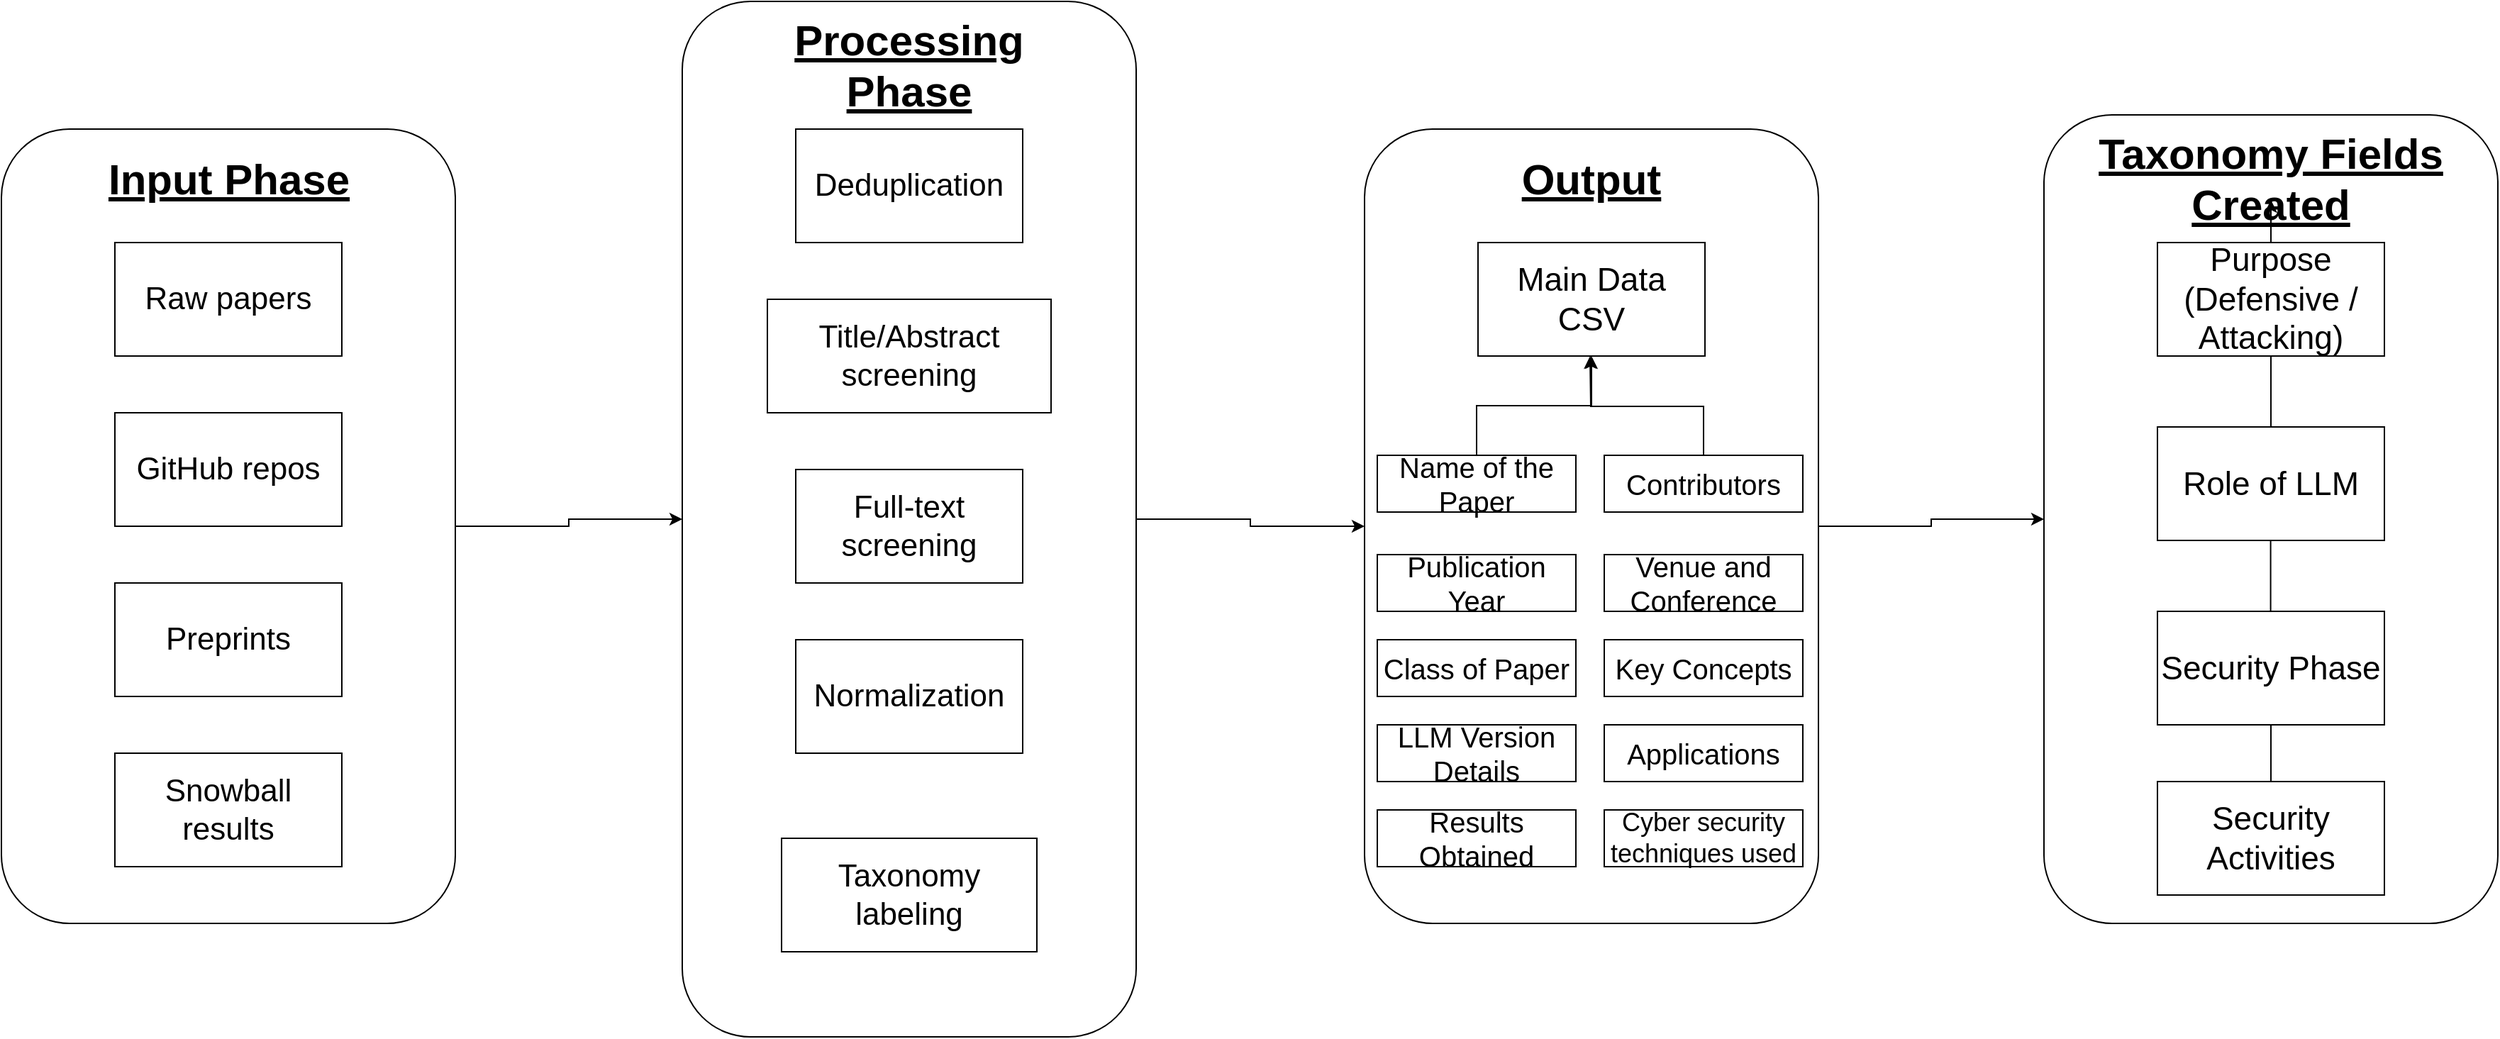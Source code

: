 <mxfile version="28.2.8">
  <diagram name="Page-1" id="MMgxCEddrgRY_YAbqDCh">
    <mxGraphModel dx="1830" dy="2142" grid="1" gridSize="10" guides="1" tooltips="1" connect="1" arrows="1" fold="1" page="1" pageScale="1" pageWidth="827" pageHeight="1169" math="0" shadow="0">
      <root>
        <mxCell id="0" />
        <mxCell id="1" parent="0" />
        <mxCell id="hIhfDgIC340DiDdBrvi9-67" style="edgeStyle=orthogonalEdgeStyle;rounded=0;orthogonalLoop=1;jettySize=auto;html=1;entryX=0;entryY=0.5;entryDx=0;entryDy=0;" parent="1" source="hIhfDgIC340DiDdBrvi9-6" target="hIhfDgIC340DiDdBrvi9-10" edge="1">
          <mxGeometry relative="1" as="geometry" />
        </mxCell>
        <mxCell id="hIhfDgIC340DiDdBrvi9-6" value="" style="rounded=1;whiteSpace=wrap;html=1;" parent="1" vertex="1">
          <mxGeometry x="280" width="320" height="560" as="geometry" />
        </mxCell>
        <mxCell id="hIhfDgIC340DiDdBrvi9-1" value="&lt;font&gt;Raw papers&lt;/font&gt;" style="rounded=0;whiteSpace=wrap;html=1;fontSize=22;" parent="1" vertex="1">
          <mxGeometry x="360" y="80" width="160" height="80" as="geometry" />
        </mxCell>
        <mxCell id="hIhfDgIC340DiDdBrvi9-3" value="&lt;font&gt;GitHub repos&lt;/font&gt;" style="rounded=0;whiteSpace=wrap;html=1;fontSize=22;" parent="1" vertex="1">
          <mxGeometry x="360" y="200" width="160" height="80" as="geometry" />
        </mxCell>
        <mxCell id="hIhfDgIC340DiDdBrvi9-4" value="&lt;font&gt;Preprints&lt;/font&gt;" style="rounded=0;whiteSpace=wrap;html=1;fontSize=22;" parent="1" vertex="1">
          <mxGeometry x="360" y="320" width="160" height="80" as="geometry" />
        </mxCell>
        <mxCell id="hIhfDgIC340DiDdBrvi9-7" value="&lt;font&gt;Snowball results&lt;/font&gt;" style="rounded=0;whiteSpace=wrap;html=1;fontSize=22;" parent="1" vertex="1">
          <mxGeometry x="360" y="440" width="160" height="80" as="geometry" />
        </mxCell>
        <mxCell id="hIhfDgIC340DiDdBrvi9-8" value="&lt;font&gt;&lt;u&gt;Input Phase&lt;/u&gt;&lt;/font&gt;" style="text;html=1;align=center;verticalAlign=middle;whiteSpace=wrap;rounded=0;fontSize=30;fontStyle=1" parent="1" vertex="1">
          <mxGeometry x="337.5" y="20" width="205" height="30" as="geometry" />
        </mxCell>
        <mxCell id="hIhfDgIC340DiDdBrvi9-68" style="edgeStyle=orthogonalEdgeStyle;rounded=0;orthogonalLoop=1;jettySize=auto;html=1;entryX=0;entryY=0.5;entryDx=0;entryDy=0;" parent="1" source="hIhfDgIC340DiDdBrvi9-10" target="hIhfDgIC340DiDdBrvi9-17" edge="1">
          <mxGeometry relative="1" as="geometry" />
        </mxCell>
        <mxCell id="hIhfDgIC340DiDdBrvi9-10" value="" style="rounded=1;whiteSpace=wrap;html=1;" parent="1" vertex="1">
          <mxGeometry x="760" y="-90" width="320" height="730" as="geometry" />
        </mxCell>
        <mxCell id="hIhfDgIC340DiDdBrvi9-11" value="&lt;font&gt;Deduplication&lt;/font&gt;" style="rounded=0;whiteSpace=wrap;html=1;fontSize=22;" parent="1" vertex="1">
          <mxGeometry x="840" width="160" height="80" as="geometry" />
        </mxCell>
        <mxCell id="hIhfDgIC340DiDdBrvi9-12" value="&lt;font&gt;Title/Abstract screening&lt;/font&gt;" style="rounded=0;whiteSpace=wrap;html=1;fontSize=22;" parent="1" vertex="1">
          <mxGeometry x="820" y="120" width="200" height="80" as="geometry" />
        </mxCell>
        <mxCell id="hIhfDgIC340DiDdBrvi9-13" value="&lt;font&gt;Full-text screening&lt;/font&gt;" style="rounded=0;whiteSpace=wrap;html=1;fontSize=22;" parent="1" vertex="1">
          <mxGeometry x="840" y="240" width="160" height="80" as="geometry" />
        </mxCell>
        <mxCell id="hIhfDgIC340DiDdBrvi9-14" value="&lt;font&gt;Normalization&lt;/font&gt;" style="rounded=0;whiteSpace=wrap;html=1;fontSize=22;" parent="1" vertex="1">
          <mxGeometry x="840" y="360" width="160" height="80" as="geometry" />
        </mxCell>
        <mxCell id="hIhfDgIC340DiDdBrvi9-15" value="&lt;font&gt;&lt;u&gt;Processing Phase&lt;/u&gt;&lt;/font&gt;" style="text;html=1;align=center;verticalAlign=middle;whiteSpace=wrap;rounded=0;fontStyle=1;fontSize=30;" parent="1" vertex="1">
          <mxGeometry x="820" y="-60" width="200" height="30" as="geometry" />
        </mxCell>
        <mxCell id="hIhfDgIC340DiDdBrvi9-16" value="&lt;font&gt;Taxonomy labeling&lt;/font&gt;" style="rounded=0;whiteSpace=wrap;html=1;fontSize=22;" parent="1" vertex="1">
          <mxGeometry x="830" y="500" width="180" height="80" as="geometry" />
        </mxCell>
        <mxCell id="hIhfDgIC340DiDdBrvi9-69" style="edgeStyle=orthogonalEdgeStyle;rounded=0;orthogonalLoop=1;jettySize=auto;html=1;entryX=0;entryY=0.5;entryDx=0;entryDy=0;" parent="1" source="hIhfDgIC340DiDdBrvi9-17" target="hIhfDgIC340DiDdBrvi9-44" edge="1">
          <mxGeometry relative="1" as="geometry" />
        </mxCell>
        <mxCell id="hIhfDgIC340DiDdBrvi9-17" value="" style="rounded=1;whiteSpace=wrap;html=1;" parent="1" vertex="1">
          <mxGeometry x="1241" width="320" height="560" as="geometry" />
        </mxCell>
        <mxCell id="hIhfDgIC340DiDdBrvi9-18" value="&lt;font&gt;Main Data CSV&lt;/font&gt;" style="rounded=0;whiteSpace=wrap;html=1;fontSize=23;" parent="1" vertex="1">
          <mxGeometry x="1321" y="80" width="160" height="80" as="geometry" />
        </mxCell>
        <mxCell id="hIhfDgIC340DiDdBrvi9-22" value="&lt;font&gt;&lt;u&gt;Output&lt;/u&gt;&lt;/font&gt;" style="text;html=1;align=center;verticalAlign=middle;whiteSpace=wrap;rounded=0;fontStyle=1;fontSize=30;" parent="1" vertex="1">
          <mxGeometry x="1331" y="20" width="140" height="30" as="geometry" />
        </mxCell>
        <mxCell id="hIhfDgIC340DiDdBrvi9-57" style="edgeStyle=orthogonalEdgeStyle;rounded=0;orthogonalLoop=1;jettySize=auto;html=1;exitX=0.5;exitY=0;exitDx=0;exitDy=0;entryX=0.5;entryY=1;entryDx=0;entryDy=0;" parent="1" source="hIhfDgIC340DiDdBrvi9-32" target="hIhfDgIC340DiDdBrvi9-18" edge="1">
          <mxGeometry relative="1" as="geometry" />
        </mxCell>
        <mxCell id="hIhfDgIC340DiDdBrvi9-32" value="&lt;font&gt;Name of the Paper&lt;/font&gt;" style="rounded=0;whiteSpace=wrap;html=1;fontSize=20;" parent="1" vertex="1">
          <mxGeometry x="1250" y="230" width="140" height="40" as="geometry" />
        </mxCell>
        <mxCell id="hIhfDgIC340DiDdBrvi9-58" style="edgeStyle=orthogonalEdgeStyle;rounded=0;orthogonalLoop=1;jettySize=auto;html=1;exitX=0.5;exitY=0;exitDx=0;exitDy=0;" parent="1" source="hIhfDgIC340DiDdBrvi9-33" edge="1">
          <mxGeometry relative="1" as="geometry">
            <mxPoint x="1400" y="160" as="targetPoint" />
          </mxGeometry>
        </mxCell>
        <mxCell id="hIhfDgIC340DiDdBrvi9-33" value="&lt;font&gt;Contributors&lt;/font&gt;" style="rounded=0;whiteSpace=wrap;html=1;fontSize=20;" parent="1" vertex="1">
          <mxGeometry x="1410" y="230" width="140" height="40" as="geometry" />
        </mxCell>
        <mxCell id="hIhfDgIC340DiDdBrvi9-34" value="&lt;font&gt;Publication Year&lt;/font&gt;" style="rounded=0;whiteSpace=wrap;html=1;fontSize=20;" parent="1" vertex="1">
          <mxGeometry x="1250" y="300" width="140" height="40" as="geometry" />
        </mxCell>
        <mxCell id="hIhfDgIC340DiDdBrvi9-37" value="&lt;font&gt;Venue and Conference&lt;/font&gt;" style="rounded=0;whiteSpace=wrap;html=1;fontSize=20;" parent="1" vertex="1">
          <mxGeometry x="1410" y="300" width="140" height="40" as="geometry" />
        </mxCell>
        <mxCell id="hIhfDgIC340DiDdBrvi9-38" value="&lt;font&gt;Class of Paper&lt;/font&gt;" style="rounded=0;whiteSpace=wrap;html=1;fontSize=20;" parent="1" vertex="1">
          <mxGeometry x="1250" y="360" width="140" height="40" as="geometry" />
        </mxCell>
        <mxCell id="hIhfDgIC340DiDdBrvi9-39" value="&lt;font&gt;Key Concepts&lt;/font&gt;" style="rounded=0;whiteSpace=wrap;html=1;fontSize=20;" parent="1" vertex="1">
          <mxGeometry x="1410" y="360" width="140" height="40" as="geometry" />
        </mxCell>
        <mxCell id="hIhfDgIC340DiDdBrvi9-40" value="&lt;font&gt;LLM Version Details&lt;/font&gt;" style="rounded=0;whiteSpace=wrap;html=1;fontSize=20;" parent="1" vertex="1">
          <mxGeometry x="1250" y="420" width="140" height="40" as="geometry" />
        </mxCell>
        <mxCell id="hIhfDgIC340DiDdBrvi9-41" value="&lt;font&gt;Applications&lt;/font&gt;" style="rounded=0;whiteSpace=wrap;html=1;fontSize=20;" parent="1" vertex="1">
          <mxGeometry x="1410" y="420" width="140" height="40" as="geometry" />
        </mxCell>
        <mxCell id="hIhfDgIC340DiDdBrvi9-42" value="&lt;font&gt;Results Obtained&lt;/font&gt;" style="rounded=0;whiteSpace=wrap;html=1;fontSize=20;" parent="1" vertex="1">
          <mxGeometry x="1250" y="480" width="140" height="40" as="geometry" />
        </mxCell>
        <mxCell id="hIhfDgIC340DiDdBrvi9-43" value="&lt;font&gt;Cyber security techniques used&lt;/font&gt;" style="rounded=0;whiteSpace=wrap;html=1;fontSize=18;" parent="1" vertex="1">
          <mxGeometry x="1410" y="480" width="140" height="40" as="geometry" />
        </mxCell>
        <mxCell id="hIhfDgIC340DiDdBrvi9-44" value="" style="rounded=1;whiteSpace=wrap;html=1;" parent="1" vertex="1">
          <mxGeometry x="1720" y="-10" width="320" height="570" as="geometry" />
        </mxCell>
        <mxCell id="hIhfDgIC340DiDdBrvi9-73" style="edgeStyle=orthogonalEdgeStyle;rounded=0;orthogonalLoop=1;jettySize=auto;html=1;exitX=0.5;exitY=0;exitDx=0;exitDy=0;entryX=0.5;entryY=1;entryDx=0;entryDy=0;" parent="1" source="hIhfDgIC340DiDdBrvi9-45" target="hIhfDgIC340DiDdBrvi9-46" edge="1">
          <mxGeometry relative="1" as="geometry" />
        </mxCell>
        <mxCell id="hIhfDgIC340DiDdBrvi9-45" value="&lt;font&gt;Purpose (Defensive / Attacking)&lt;/font&gt;" style="rounded=0;whiteSpace=wrap;html=1;fontSize=23;" parent="1" vertex="1">
          <mxGeometry x="1800" y="80" width="160" height="80" as="geometry" />
        </mxCell>
        <mxCell id="hIhfDgIC340DiDdBrvi9-46" value="&lt;font&gt;&lt;u&gt;Taxonomy Fields Created&lt;/u&gt;&lt;/font&gt;" style="text;html=1;align=center;verticalAlign=middle;whiteSpace=wrap;rounded=0;fontStyle=1;fontSize=30;" parent="1" vertex="1">
          <mxGeometry x="1740" y="20" width="280" height="30" as="geometry" />
        </mxCell>
        <mxCell id="hIhfDgIC340DiDdBrvi9-70" value="&lt;font&gt;Role of LLM&lt;/font&gt;" style="rounded=0;whiteSpace=wrap;html=1;fontSize=23;" parent="1" vertex="1">
          <mxGeometry x="1800" y="210" width="160" height="80" as="geometry" />
        </mxCell>
        <mxCell id="hIhfDgIC340DiDdBrvi9-71" value="&lt;font&gt;Security Phase&lt;/font&gt;" style="rounded=0;whiteSpace=wrap;html=1;fontSize=23;" parent="1" vertex="1">
          <mxGeometry x="1800" y="340" width="160" height="80" as="geometry" />
        </mxCell>
        <mxCell id="hIhfDgIC340DiDdBrvi9-72" value="&lt;font&gt;Security Activities&lt;/font&gt;" style="rounded=0;whiteSpace=wrap;html=1;fontSize=23;" parent="1" vertex="1">
          <mxGeometry x="1800" y="460" width="160" height="80" as="geometry" />
        </mxCell>
        <mxCell id="hIhfDgIC340DiDdBrvi9-74" value="" style="endArrow=none;html=1;rounded=0;" parent="1" target="hIhfDgIC340DiDdBrvi9-45" edge="1">
          <mxGeometry width="50" height="50" relative="1" as="geometry">
            <mxPoint x="1880" y="210" as="sourcePoint" />
            <mxPoint x="1930" y="160" as="targetPoint" />
          </mxGeometry>
        </mxCell>
        <mxCell id="hIhfDgIC340DiDdBrvi9-75" value="" style="endArrow=none;html=1;rounded=0;" parent="1" edge="1">
          <mxGeometry width="50" height="50" relative="1" as="geometry">
            <mxPoint x="1879.79" y="340" as="sourcePoint" />
            <mxPoint x="1879.79" y="290" as="targetPoint" />
          </mxGeometry>
        </mxCell>
        <mxCell id="hIhfDgIC340DiDdBrvi9-76" value="" style="endArrow=none;html=1;rounded=0;" parent="1" edge="1">
          <mxGeometry width="50" height="50" relative="1" as="geometry">
            <mxPoint x="1880" y="460" as="sourcePoint" />
            <mxPoint x="1880" y="420" as="targetPoint" />
          </mxGeometry>
        </mxCell>
      </root>
    </mxGraphModel>
  </diagram>
</mxfile>
